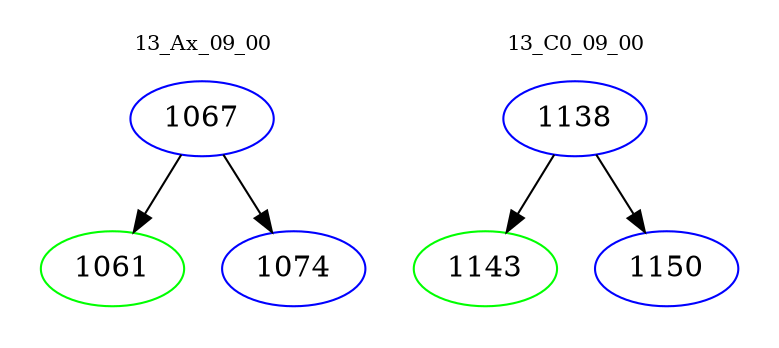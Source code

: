 digraph{
subgraph cluster_0 {
color = white
label = "13_Ax_09_00";
fontsize=10;
T0_1067 [label="1067", color="blue"]
T0_1067 -> T0_1061 [color="black"]
T0_1061 [label="1061", color="green"]
T0_1067 -> T0_1074 [color="black"]
T0_1074 [label="1074", color="blue"]
}
subgraph cluster_1 {
color = white
label = "13_C0_09_00";
fontsize=10;
T1_1138 [label="1138", color="blue"]
T1_1138 -> T1_1143 [color="black"]
T1_1143 [label="1143", color="green"]
T1_1138 -> T1_1150 [color="black"]
T1_1150 [label="1150", color="blue"]
}
}
